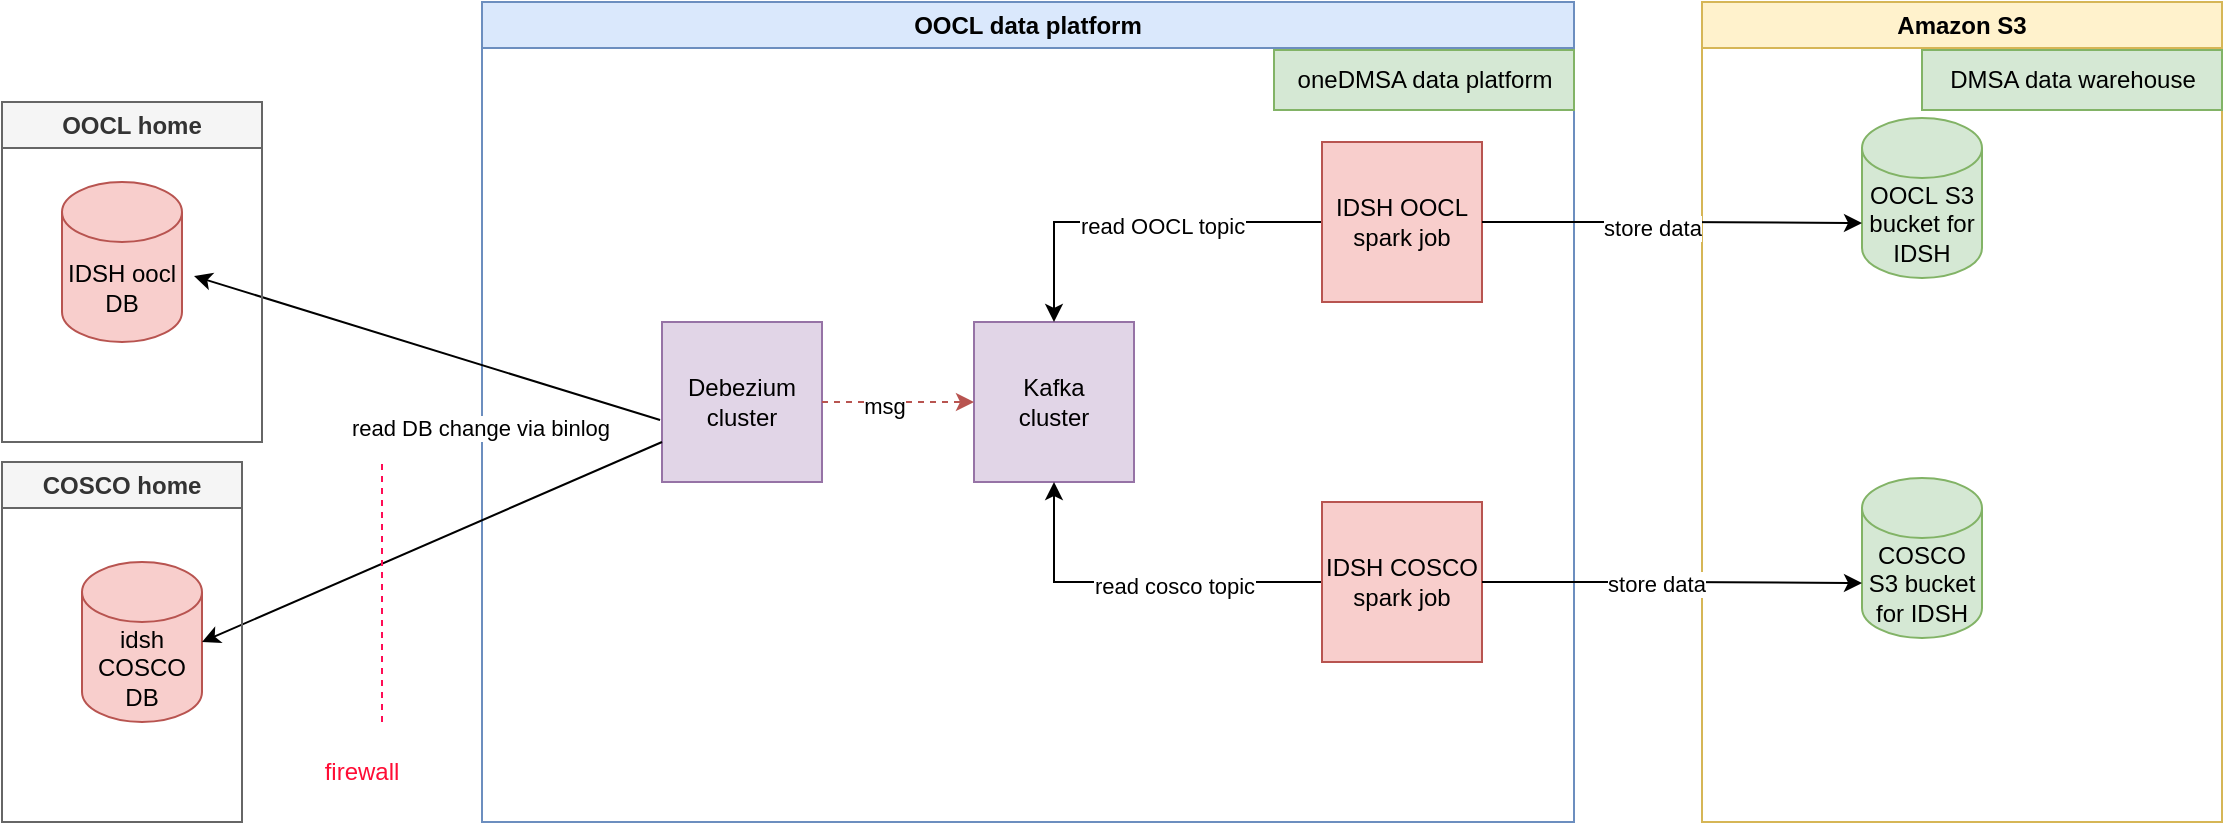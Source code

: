<mxfile version="21.1.8" type="github">
  <diagram id="C5RBs43oDa-KdzZeNtuy" name="Page-1">
    <mxGraphModel dx="1434" dy="764" grid="1" gridSize="10" guides="1" tooltips="1" connect="1" arrows="1" fold="1" page="1" pageScale="1" pageWidth="1200" pageHeight="1920" math="0" shadow="0">
      <root>
        <mxCell id="WIyWlLk6GJQsqaUBKTNV-0" />
        <mxCell id="WIyWlLk6GJQsqaUBKTNV-1" parent="WIyWlLk6GJQsqaUBKTNV-0" />
        <mxCell id="fh893t8nvmRz90Sv5jeE-0" value="OOCL data platform" style="swimlane;whiteSpace=wrap;html=1;fillColor=#dae8fc;strokeColor=#6c8ebf;" vertex="1" parent="WIyWlLk6GJQsqaUBKTNV-1">
          <mxGeometry x="270" y="360" width="546" height="410" as="geometry">
            <mxRectangle x="164" y="360" width="150" height="30" as="alternateBounds" />
          </mxGeometry>
        </mxCell>
        <mxCell id="fh893t8nvmRz90Sv5jeE-6" value="Debezium&lt;br&gt;cluster" style="whiteSpace=wrap;html=1;aspect=fixed;fillColor=#e1d5e7;strokeColor=#9673a6;" vertex="1" parent="fh893t8nvmRz90Sv5jeE-0">
          <mxGeometry x="90" y="160" width="80" height="80" as="geometry" />
        </mxCell>
        <mxCell id="fh893t8nvmRz90Sv5jeE-7" value="Kafka&lt;br&gt;cluster" style="whiteSpace=wrap;html=1;aspect=fixed;fillColor=#e1d5e7;strokeColor=#9673a6;" vertex="1" parent="fh893t8nvmRz90Sv5jeE-0">
          <mxGeometry x="246" y="160" width="80" height="80" as="geometry" />
        </mxCell>
        <mxCell id="fh893t8nvmRz90Sv5jeE-13" value="" style="endArrow=classic;html=1;rounded=0;exitX=1;exitY=0.5;exitDx=0;exitDy=0;fillColor=#f8cecc;strokeColor=#b85450;dashed=1;" edge="1" parent="fh893t8nvmRz90Sv5jeE-0" source="fh893t8nvmRz90Sv5jeE-6" target="fh893t8nvmRz90Sv5jeE-7">
          <mxGeometry width="50" height="50" relative="1" as="geometry">
            <mxPoint x="360" y="380" as="sourcePoint" />
            <mxPoint x="410" y="330" as="targetPoint" />
          </mxGeometry>
        </mxCell>
        <mxCell id="fh893t8nvmRz90Sv5jeE-15" value="msg" style="edgeLabel;html=1;align=center;verticalAlign=middle;resizable=0;points=[];" vertex="1" connectable="0" parent="fh893t8nvmRz90Sv5jeE-13">
          <mxGeometry x="-0.2" y="-2" relative="1" as="geometry">
            <mxPoint as="offset" />
          </mxGeometry>
        </mxCell>
        <mxCell id="fh893t8nvmRz90Sv5jeE-20" style="edgeStyle=orthogonalEdgeStyle;rounded=0;orthogonalLoop=1;jettySize=auto;html=1;entryX=0.5;entryY=0;entryDx=0;entryDy=0;" edge="1" parent="fh893t8nvmRz90Sv5jeE-0" source="fh893t8nvmRz90Sv5jeE-16" target="fh893t8nvmRz90Sv5jeE-7">
          <mxGeometry relative="1" as="geometry" />
        </mxCell>
        <mxCell id="fh893t8nvmRz90Sv5jeE-21" value="read OOCL topic" style="edgeLabel;html=1;align=center;verticalAlign=middle;resizable=0;points=[];" vertex="1" connectable="0" parent="fh893t8nvmRz90Sv5jeE-20">
          <mxGeometry x="-0.125" y="2" relative="1" as="geometry">
            <mxPoint as="offset" />
          </mxGeometry>
        </mxCell>
        <mxCell id="fh893t8nvmRz90Sv5jeE-16" value="IDSH OOCL spark job" style="whiteSpace=wrap;html=1;aspect=fixed;fillColor=#f8cecc;strokeColor=#b85450;" vertex="1" parent="fh893t8nvmRz90Sv5jeE-0">
          <mxGeometry x="420" y="70" width="80" height="80" as="geometry" />
        </mxCell>
        <mxCell id="fh893t8nvmRz90Sv5jeE-19" style="edgeStyle=orthogonalEdgeStyle;rounded=0;orthogonalLoop=1;jettySize=auto;html=1;entryX=0.5;entryY=1;entryDx=0;entryDy=0;" edge="1" parent="fh893t8nvmRz90Sv5jeE-0" source="fh893t8nvmRz90Sv5jeE-17" target="fh893t8nvmRz90Sv5jeE-7">
          <mxGeometry relative="1" as="geometry" />
        </mxCell>
        <mxCell id="fh893t8nvmRz90Sv5jeE-22" value="read cosco topic" style="edgeLabel;html=1;align=center;verticalAlign=middle;resizable=0;points=[];" vertex="1" connectable="0" parent="fh893t8nvmRz90Sv5jeE-19">
          <mxGeometry x="-0.188" y="2" relative="1" as="geometry">
            <mxPoint as="offset" />
          </mxGeometry>
        </mxCell>
        <mxCell id="fh893t8nvmRz90Sv5jeE-17" value="IDSH COSCO spark job" style="whiteSpace=wrap;html=1;aspect=fixed;fillColor=#f8cecc;strokeColor=#b85450;" vertex="1" parent="fh893t8nvmRz90Sv5jeE-0">
          <mxGeometry x="420" y="250" width="80" height="80" as="geometry" />
        </mxCell>
        <mxCell id="fh893t8nvmRz90Sv5jeE-28" value="oneDMSA data platform" style="text;html=1;align=center;verticalAlign=middle;resizable=0;points=[];autosize=1;strokeColor=#82b366;fillColor=#d5e8d4;" vertex="1" parent="fh893t8nvmRz90Sv5jeE-0">
          <mxGeometry x="396" y="24" width="150" height="30" as="geometry" />
        </mxCell>
        <mxCell id="fh893t8nvmRz90Sv5jeE-3" value="Amazon S3" style="swimlane;whiteSpace=wrap;html=1;fillColor=#fff2cc;strokeColor=#d6b656;" vertex="1" parent="WIyWlLk6GJQsqaUBKTNV-1">
          <mxGeometry x="880" y="360" width="260" height="410" as="geometry" />
        </mxCell>
        <mxCell id="fh893t8nvmRz90Sv5jeE-1" value="OOCL&amp;nbsp;S3 bucket for IDSH" style="shape=cylinder3;whiteSpace=wrap;html=1;boundedLbl=1;backgroundOutline=1;size=15;fillColor=#d5e8d4;strokeColor=#82b366;" vertex="1" parent="fh893t8nvmRz90Sv5jeE-3">
          <mxGeometry x="80" y="58" width="60" height="80" as="geometry" />
        </mxCell>
        <mxCell id="fh893t8nvmRz90Sv5jeE-2" value="COSCO S3 bucket for IDSH" style="shape=cylinder3;whiteSpace=wrap;html=1;boundedLbl=1;backgroundOutline=1;size=15;fillColor=#d5e8d4;strokeColor=#82b366;" vertex="1" parent="fh893t8nvmRz90Sv5jeE-3">
          <mxGeometry x="80" y="238" width="60" height="80" as="geometry" />
        </mxCell>
        <mxCell id="fh893t8nvmRz90Sv5jeE-27" value="DMSA data warehouse" style="text;html=1;align=center;verticalAlign=middle;resizable=0;points=[];autosize=1;strokeColor=#82b366;fillColor=#d5e8d4;" vertex="1" parent="fh893t8nvmRz90Sv5jeE-3">
          <mxGeometry x="110" y="24" width="150" height="30" as="geometry" />
        </mxCell>
        <mxCell id="fh893t8nvmRz90Sv5jeE-4" value="idsh COSCO DB" style="shape=cylinder3;whiteSpace=wrap;html=1;boundedLbl=1;backgroundOutline=1;size=15;fillColor=#f8cecc;strokeColor=#b85450;" vertex="1" parent="WIyWlLk6GJQsqaUBKTNV-1">
          <mxGeometry x="70" y="640" width="60" height="80" as="geometry" />
        </mxCell>
        <mxCell id="fh893t8nvmRz90Sv5jeE-5" value="IDSH oocl DB" style="shape=cylinder3;whiteSpace=wrap;html=1;boundedLbl=1;backgroundOutline=1;size=15;fillColor=#f8cecc;strokeColor=#b85450;" vertex="1" parent="WIyWlLk6GJQsqaUBKTNV-1">
          <mxGeometry x="60" y="450" width="60" height="80" as="geometry" />
        </mxCell>
        <mxCell id="fh893t8nvmRz90Sv5jeE-8" value="" style="endArrow=classic;html=1;rounded=0;exitX=-0.012;exitY=0.613;exitDx=0;exitDy=0;exitPerimeter=0;entryX=1.1;entryY=0.588;entryDx=0;entryDy=0;entryPerimeter=0;" edge="1" parent="WIyWlLk6GJQsqaUBKTNV-1" source="fh893t8nvmRz90Sv5jeE-6" target="fh893t8nvmRz90Sv5jeE-5">
          <mxGeometry width="50" height="50" relative="1" as="geometry">
            <mxPoint x="570" y="670" as="sourcePoint" />
            <mxPoint x="620" y="620" as="targetPoint" />
          </mxGeometry>
        </mxCell>
        <mxCell id="fh893t8nvmRz90Sv5jeE-9" value="read DB change via binlog" style="edgeLabel;html=1;align=center;verticalAlign=middle;resizable=0;points=[];" vertex="1" connectable="0" parent="fh893t8nvmRz90Sv5jeE-8">
          <mxGeometry x="0.283" y="1" relative="1" as="geometry">
            <mxPoint x="60" y="49" as="offset" />
          </mxGeometry>
        </mxCell>
        <mxCell id="fh893t8nvmRz90Sv5jeE-10" value="" style="endArrow=classic;html=1;rounded=0;exitX=0;exitY=0.75;exitDx=0;exitDy=0;entryX=1;entryY=0.5;entryDx=0;entryDy=0;entryPerimeter=0;" edge="1" parent="WIyWlLk6GJQsqaUBKTNV-1" source="fh893t8nvmRz90Sv5jeE-6" target="fh893t8nvmRz90Sv5jeE-4">
          <mxGeometry width="50" height="50" relative="1" as="geometry">
            <mxPoint x="570" y="670" as="sourcePoint" />
            <mxPoint x="620" y="620" as="targetPoint" />
          </mxGeometry>
        </mxCell>
        <mxCell id="fh893t8nvmRz90Sv5jeE-11" value="" style="endArrow=none;dashed=1;html=1;rounded=0;strokeColor=#FF0D55;" edge="1" parent="WIyWlLk6GJQsqaUBKTNV-1">
          <mxGeometry width="50" height="50" relative="1" as="geometry">
            <mxPoint x="220" y="720" as="sourcePoint" />
            <mxPoint x="220" y="590" as="targetPoint" />
          </mxGeometry>
        </mxCell>
        <mxCell id="fh893t8nvmRz90Sv5jeE-12" value="&lt;font color=&quot;#ff0d35&quot;&gt;firewall&lt;/font&gt;" style="text;html=1;strokeColor=none;fillColor=none;align=center;verticalAlign=middle;whiteSpace=wrap;rounded=0;" vertex="1" parent="WIyWlLk6GJQsqaUBKTNV-1">
          <mxGeometry x="180" y="730" width="60" height="30" as="geometry" />
        </mxCell>
        <mxCell id="fh893t8nvmRz90Sv5jeE-23" style="edgeStyle=orthogonalEdgeStyle;rounded=0;orthogonalLoop=1;jettySize=auto;html=1;entryX=0;entryY=0;entryDx=0;entryDy=52.5;entryPerimeter=0;" edge="1" parent="WIyWlLk6GJQsqaUBKTNV-1" source="fh893t8nvmRz90Sv5jeE-16" target="fh893t8nvmRz90Sv5jeE-1">
          <mxGeometry relative="1" as="geometry" />
        </mxCell>
        <mxCell id="fh893t8nvmRz90Sv5jeE-25" value="store data" style="edgeLabel;html=1;align=center;verticalAlign=middle;resizable=0;points=[];" vertex="1" connectable="0" parent="fh893t8nvmRz90Sv5jeE-23">
          <mxGeometry x="-0.114" y="-3" relative="1" as="geometry">
            <mxPoint as="offset" />
          </mxGeometry>
        </mxCell>
        <mxCell id="fh893t8nvmRz90Sv5jeE-24" style="edgeStyle=orthogonalEdgeStyle;rounded=0;orthogonalLoop=1;jettySize=auto;html=1;entryX=0;entryY=0;entryDx=0;entryDy=52.5;entryPerimeter=0;" edge="1" parent="WIyWlLk6GJQsqaUBKTNV-1" source="fh893t8nvmRz90Sv5jeE-17" target="fh893t8nvmRz90Sv5jeE-2">
          <mxGeometry relative="1" as="geometry" />
        </mxCell>
        <mxCell id="fh893t8nvmRz90Sv5jeE-26" value="store data" style="edgeLabel;html=1;align=center;verticalAlign=middle;resizable=0;points=[];" vertex="1" connectable="0" parent="fh893t8nvmRz90Sv5jeE-24">
          <mxGeometry x="-0.092" y="-1" relative="1" as="geometry">
            <mxPoint as="offset" />
          </mxGeometry>
        </mxCell>
        <mxCell id="fh893t8nvmRz90Sv5jeE-29" value="COSCO home" style="swimlane;whiteSpace=wrap;html=1;fillColor=#f5f5f5;fontColor=#333333;strokeColor=#666666;" vertex="1" parent="WIyWlLk6GJQsqaUBKTNV-1">
          <mxGeometry x="30" y="590" width="120" height="180" as="geometry" />
        </mxCell>
        <mxCell id="fh893t8nvmRz90Sv5jeE-30" value="OOCL home" style="swimlane;whiteSpace=wrap;html=1;fillColor=#f5f5f5;fontColor=#333333;strokeColor=#666666;" vertex="1" parent="WIyWlLk6GJQsqaUBKTNV-1">
          <mxGeometry x="30" y="410" width="130" height="170" as="geometry">
            <mxRectangle y="410" width="110" height="30" as="alternateBounds" />
          </mxGeometry>
        </mxCell>
      </root>
    </mxGraphModel>
  </diagram>
</mxfile>
